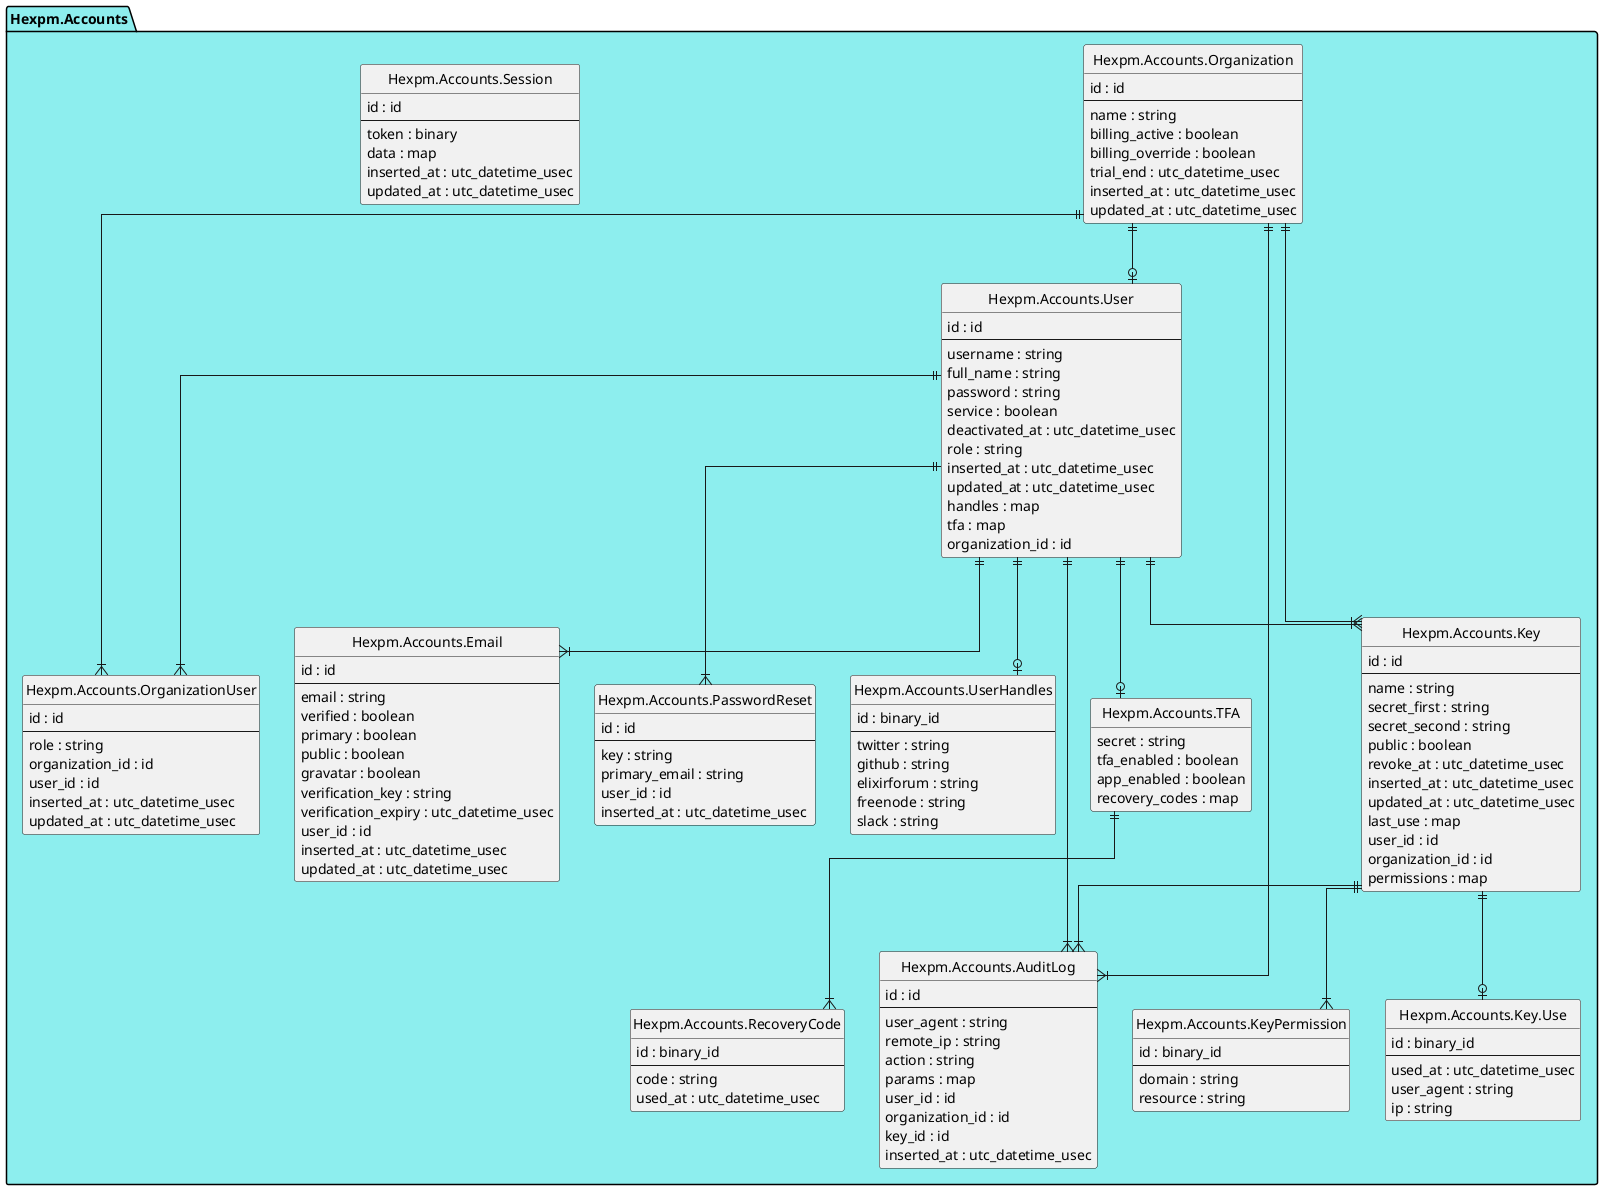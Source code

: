 @startuml

set namespaceSeparator none
hide circle
hide methods

skinparam linetype ortho
skinparam defaultFontName Roboto Mono
skinparam shadowing false

namespace Hexpm.Accounts #8deeee {
  entity Hexpm.Accounts.AuditLog {
    id : id
    --
    user_agent : string
    remote_ip : string
    action : string
    params : map
    user_id : id
    organization_id : id
    key_id : id
    inserted_at : utc_datetime_usec
  }

  entity Hexpm.Accounts.Email {
    id : id
    --
    email : string
    verified : boolean
    primary : boolean
    public : boolean
    gravatar : boolean
    verification_key : string
    verification_expiry : utc_datetime_usec
    user_id : id
    inserted_at : utc_datetime_usec
    updated_at : utc_datetime_usec
  }

  entity Hexpm.Accounts.Key {
    id : id
    --
    name : string
    secret_first : string
    secret_second : string
    public : boolean
    revoke_at : utc_datetime_usec
    inserted_at : utc_datetime_usec
    updated_at : utc_datetime_usec
    last_use : map
    user_id : id
    organization_id : id
    permissions : map
  }

  entity Hexpm.Accounts.Key.Use {
    id : binary_id
    --
    used_at : utc_datetime_usec
    user_agent : string
    ip : string
  }

  entity Hexpm.Accounts.KeyPermission {
    id : binary_id
    --
    domain : string
    resource : string
  }

  entity Hexpm.Accounts.Organization {
    id : id
    --
    name : string
    billing_active : boolean
    billing_override : boolean
    trial_end : utc_datetime_usec
    inserted_at : utc_datetime_usec
    updated_at : utc_datetime_usec
  }

  entity Hexpm.Accounts.OrganizationUser {
    id : id
    --
    role : string
    organization_id : id
    user_id : id
    inserted_at : utc_datetime_usec
    updated_at : utc_datetime_usec
  }

  entity Hexpm.Accounts.PasswordReset {
    id : id
    --
    key : string
    primary_email : string
    user_id : id
    inserted_at : utc_datetime_usec
  }

  entity Hexpm.Accounts.RecoveryCode {
    id : binary_id
    --
    code : string
    used_at : utc_datetime_usec
  }

  entity Hexpm.Accounts.Session {
    id : id
    --
    token : binary
    data : map
    inserted_at : utc_datetime_usec
    updated_at : utc_datetime_usec
  }

  entity Hexpm.Accounts.TFA {
    secret : string
    tfa_enabled : boolean
    app_enabled : boolean
    recovery_codes : map
  }

  entity Hexpm.Accounts.User {
    id : id
    --
    username : string
    full_name : string
    password : string
    service : boolean
    deactivated_at : utc_datetime_usec
    role : string
    inserted_at : utc_datetime_usec
    updated_at : utc_datetime_usec
    handles : map
    tfa : map
    organization_id : id
  }

  entity Hexpm.Accounts.UserHandles {
    id : binary_id
    --
    twitter : string
    github : string
    elixirforum : string
    freenode : string
    slack : string
  }

}


Hexpm.Accounts.TFA ||--|{ Hexpm.Accounts.RecoveryCode
Hexpm.Accounts.Key ||--|{ Hexpm.Accounts.AuditLog
Hexpm.Accounts.Key ||--o| Hexpm.Accounts.Key.Use
Hexpm.Accounts.Key ||--|{ Hexpm.Accounts.KeyPermission
Hexpm.Accounts.Organization ||--|{ Hexpm.Accounts.AuditLog
Hexpm.Accounts.Organization ||--|{ Hexpm.Accounts.Key
Hexpm.Accounts.Organization ||--|{ Hexpm.Accounts.OrganizationUser
Hexpm.Accounts.Organization ||--o| Hexpm.Accounts.User
Hexpm.Accounts.User ||--o| Hexpm.Accounts.UserHandles
Hexpm.Accounts.User ||--|{ Hexpm.Accounts.AuditLog
Hexpm.Accounts.User ||--|{ Hexpm.Accounts.Email
Hexpm.Accounts.User ||--|{ Hexpm.Accounts.Key
Hexpm.Accounts.User ||--|{ Hexpm.Accounts.OrganizationUser
Hexpm.Accounts.User ||--|{ Hexpm.Accounts.PasswordReset
Hexpm.Accounts.User ||--o| Hexpm.Accounts.TFA
@enduml
